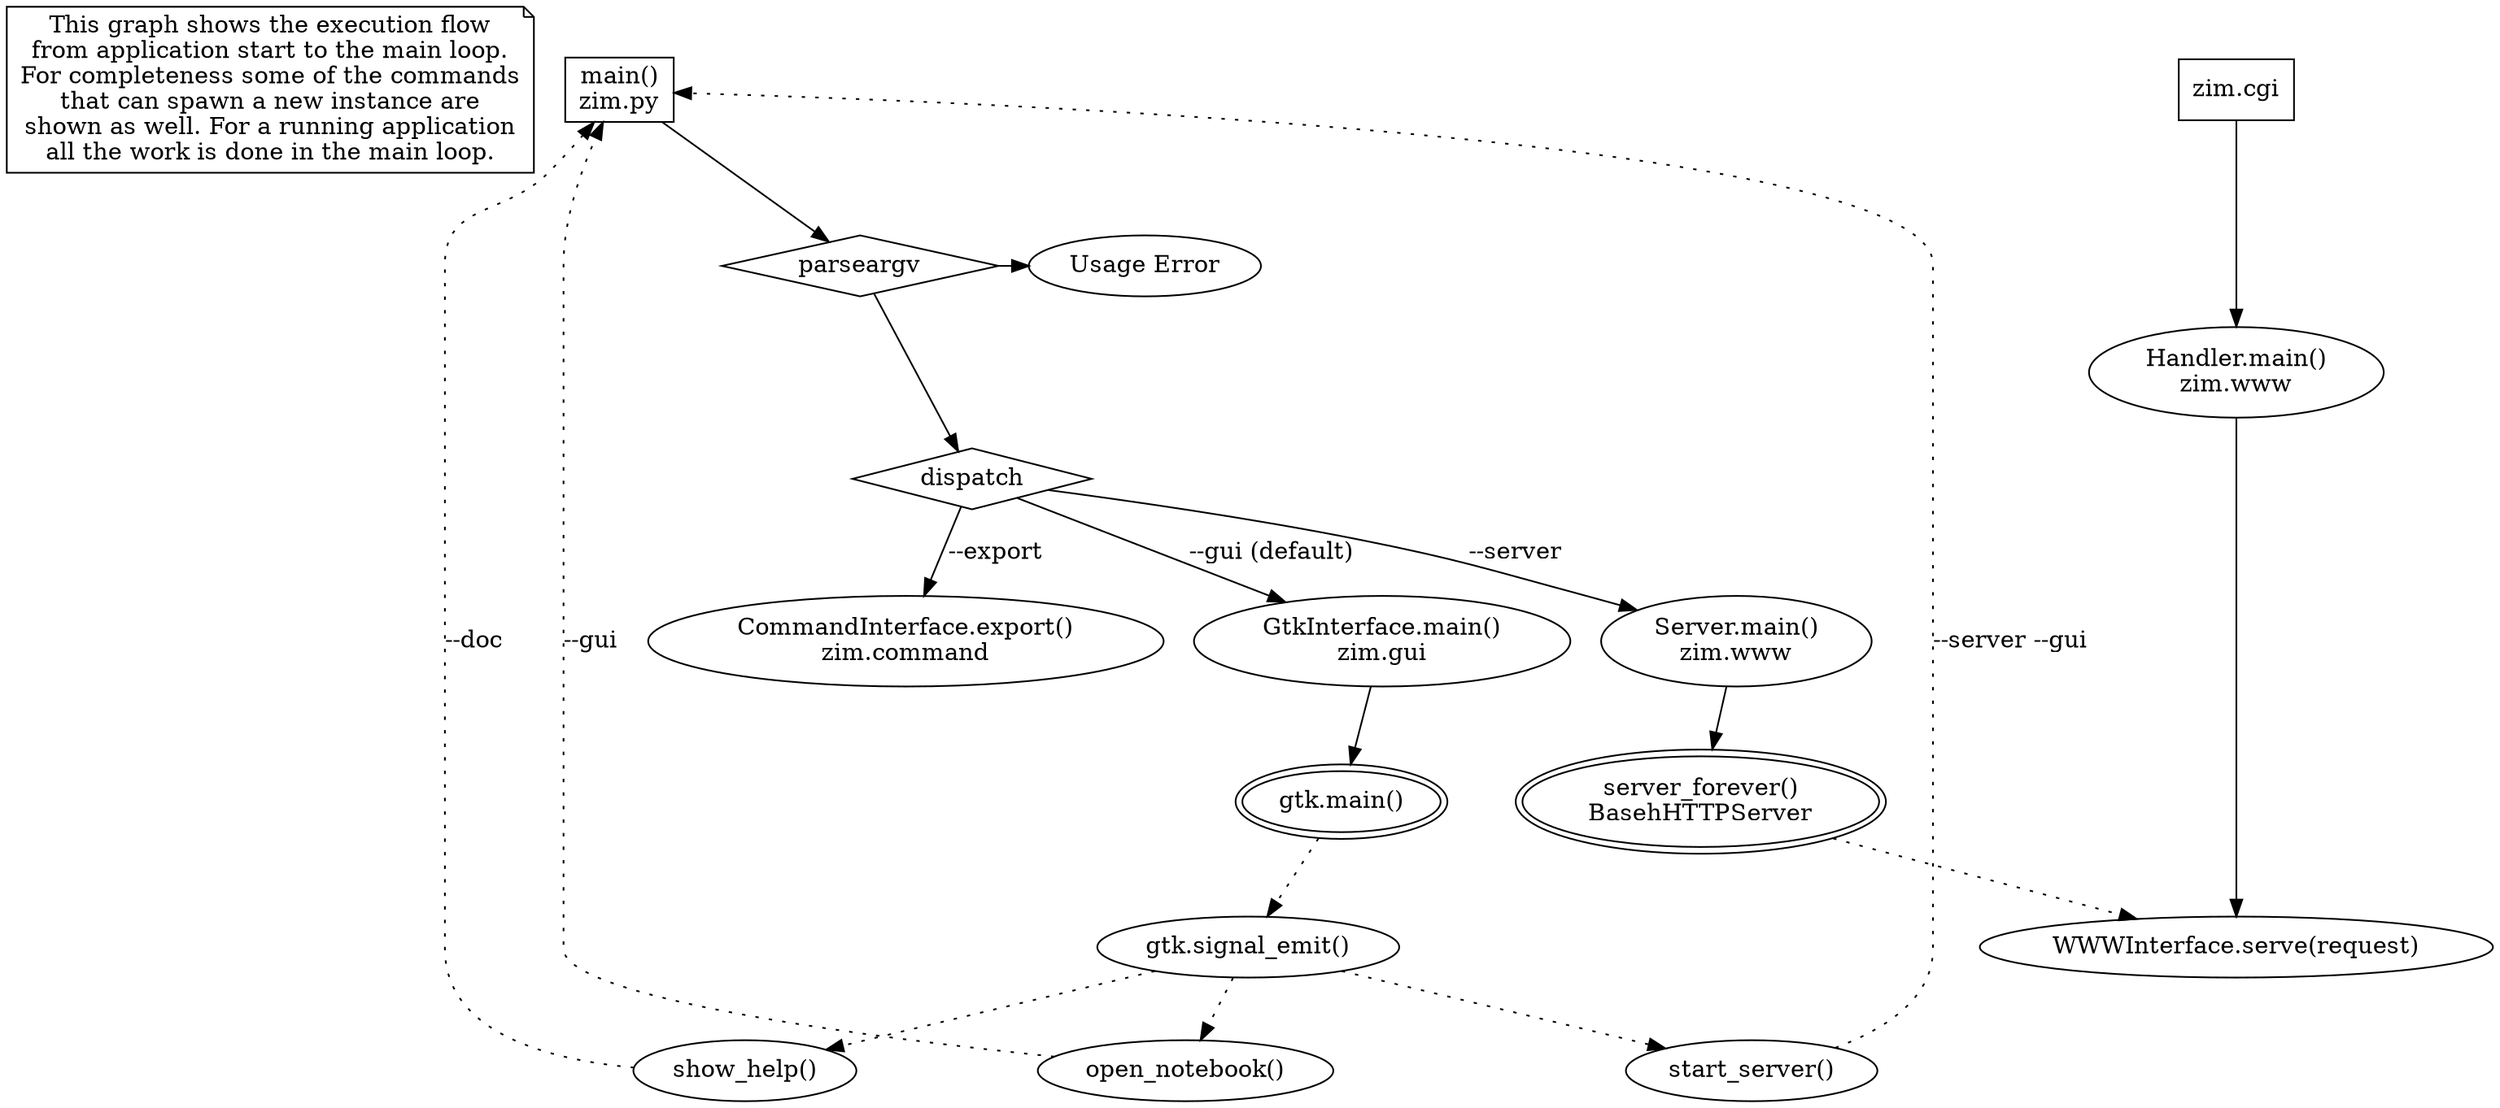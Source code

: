 digraph g {
	/* comment */
	comment [ label="This graph shows the execution flow\nfrom application start to the main loop.\nFor completeness some of the commands\nthat can spawn a new instance are\nshown as well. For a running application\nall the work is done in the main loop." shape=note]

	/* starting points */
	main [ label="main()\nzim.py" shape = box]
	cgibin [label = "zim.cgi" shape = box]
	{ rank=same; main; cgibin }

	parseargv [ lable = "parse argv" shape = diamond ]
	dispatch [ shape = diamond ]
	usageerror [label = "Usage Error" ]

	/* main loops */
	gtkmain [label = "gtk.main()" peripheries = 2]
	wwwloop [ label = "server_forever()\nBasehHTTPServer" peripheries = 2]
	{ rank=same; gtkmain; wwwloop }

	/* other steps */
	guimain [label = "GtkInterface.main()\nzim.gui"]
	gtksignal [label ="gtk.signal_emit()" ]
	wwwmain [ label = "Server.main()\nzim.www" ]
	wwwserve [ label = "WWWInterface.serve(request)"]
	exporter [ label = "CommandInterface.export()\nzim.command"]
	wwwcgi [label = "Handler.main()\nzim.www" ]

	/* primary flow from start to main loop */
	main -> parseargv
	parseargv -> dispatch
	parseargv -> usageerror [minlen = 0]
	dispatch -> guimain [label="--gui (default)"]
	dispatch -> wwwmain [label="--server"]
	dispatch -> exporter [label="--export"]
	guimain -> gtkmain
	wwwmain -> wwwloop

	/* flow cgi-bin */
	cgibin -> wwwcgi
	wwwcgi -> wwwserve

	/* actions spawned by main loop */
	gtkmain -> gtksignal [style = dotted]
	gtksignal -> "open_notebook()" [style = dotted]
	"open_notebook()" -> main [style = dotted label ="--gui"]
	gtksignal -> "start_server()" [style = dotted]
	"start_server()" -> main [style = dotted label ="--server --gui"]
	gtksignal -> "show_help()" [style = dotted]
	"show_help()" -> main [style = dotted label ="--doc"]
	wwwloop -> wwwserve [style = dotted]
}
